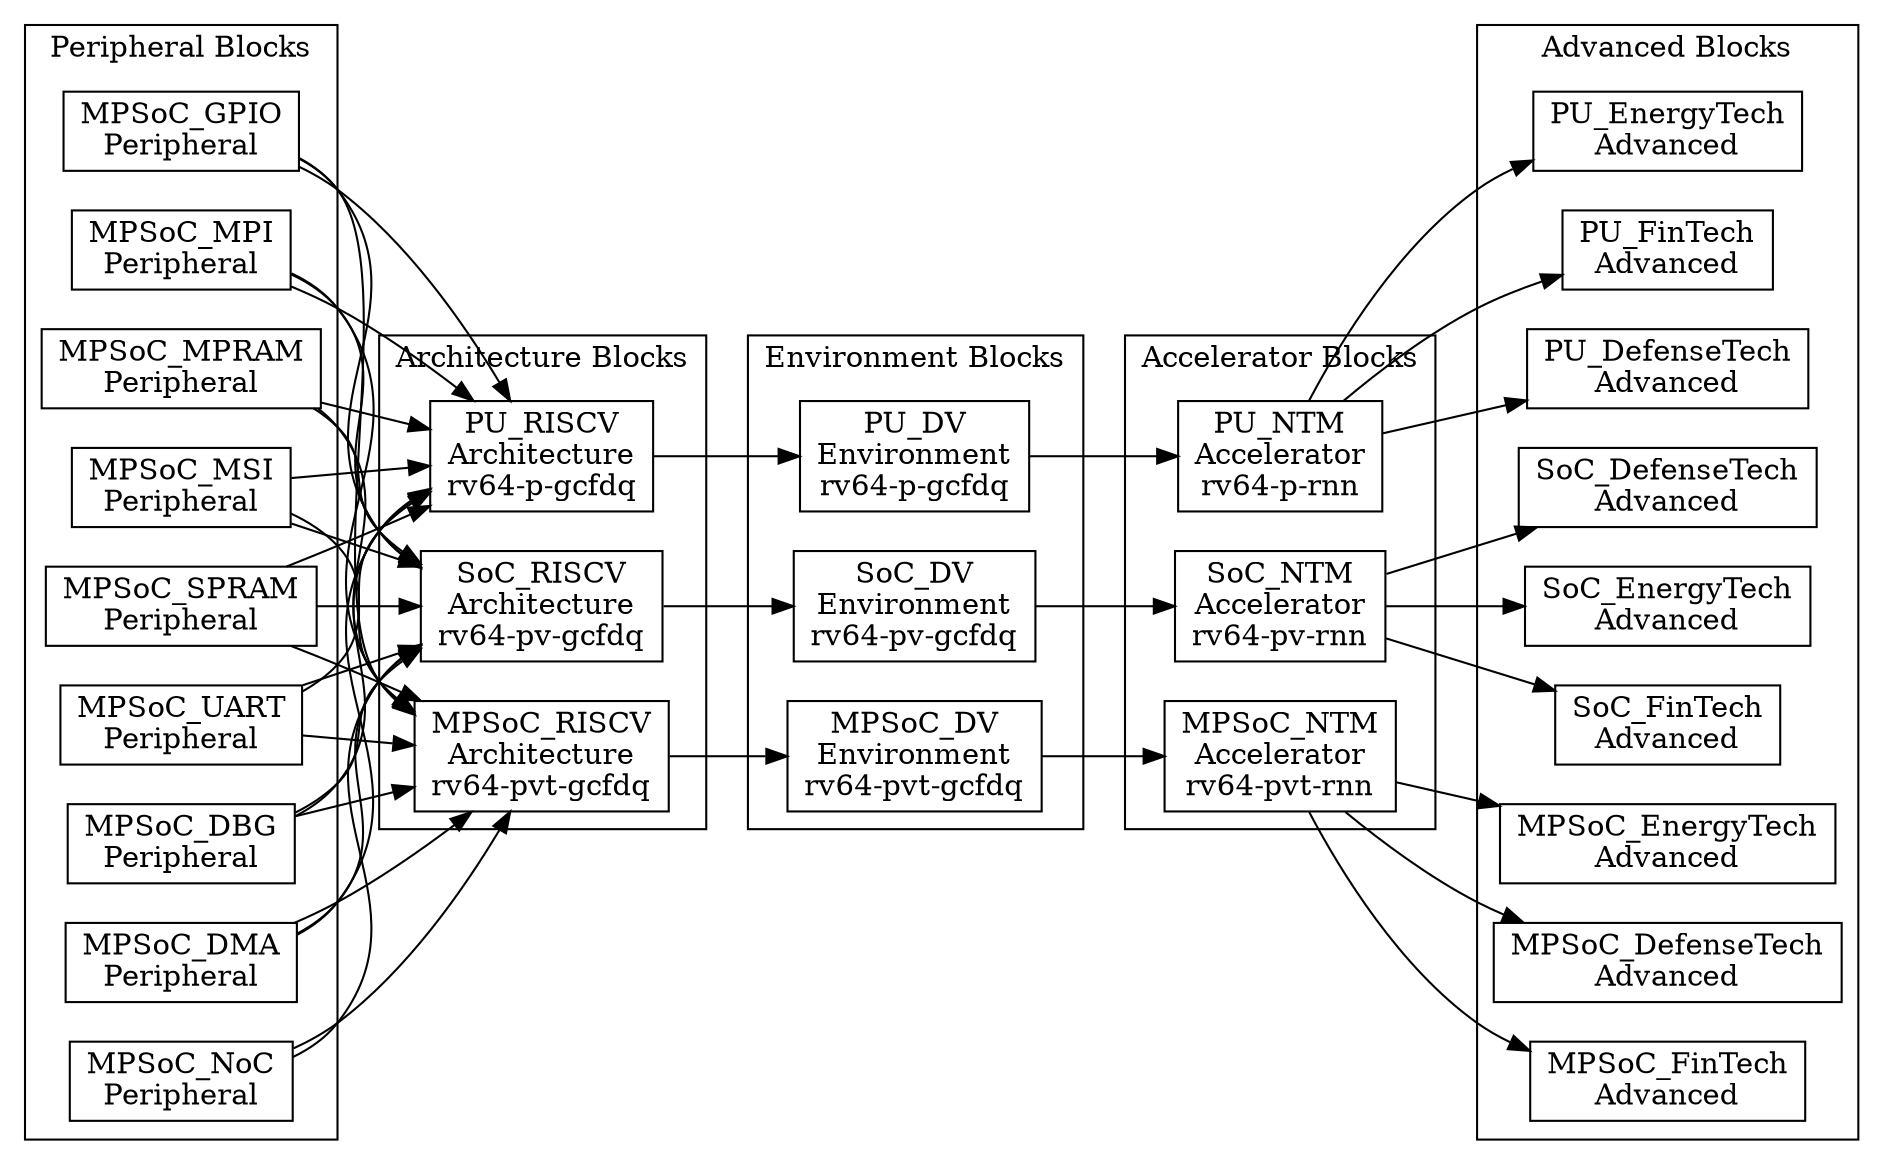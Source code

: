digraph Project {
  // Introduction
  graph [rankdir = LR];
  node[shape=record];

  // Peripheral Blocks
  subgraph "cluster PeripheralBlocks" { label = "Peripheral Blocks";
    MPSoC_DBG[label="MPSoC_DBG\nPeripheral"];
    MPSoC_DMA[label="MPSoC_DMA\nPeripheral"];
    MPSoC_GPIO[label="MPSoC_GPIO\nPeripheral"];
    MPSoC_MPI[label="MPSoC_MPI\nPeripheral"];
    MPSoC_MPRAM[label="MPSoC_MPRAM\nPeripheral"];
    MPSoC_MSI[label="MPSoC_MSI\nPeripheral"];
    MPSoC_NoC[label="MPSoC_NoC\nPeripheral"];
    MPSoC_SPRAM[label="MPSoC_SPRAM\nPeripheral"];
    MPSoC_UART[label="MPSoC_UART\nPeripheral"];
  }

  // Architecture Blocks
  subgraph "cluster ArchitectureBlocks" { label = "Architecture Blocks";
    MPSoC_RISCV[label="MPSoC_RISCV\nArchitecture\nrv64-pvt-gcfdq"];
    SoC_RISCV[label="SoC_RISCV\nArchitecture\nrv64-pv-gcfdq"];
    PU_RISCV[label="PU_RISCV\nArchitecture\nrv64-p-gcfdq"];
  }

  // Environment Blocks
  subgraph "cluster EnvironmentBlocks" { label = "Environment Blocks";
    MPSoC_DV[label="MPSoC_DV\nEnvironment\nrv64-pvt-gcfdq"];
    SoC_DV[label="SoC_DV\nEnvironment\nrv64-pv-gcfdq"];
    PU_DV[label="PU_DV\nEnvironment\nrv64-p-gcfdq"];
  }

  // Accelerator Blocks
  subgraph "cluster AcceleratorBlocks" { label = "Accelerator Blocks";
    MPSoC_NTM[label="MPSoC_NTM\nAccelerator\nrv64-pvt-rnn"];
    SoC_NTM[label="SoC_NTM\nAccelerator\nrv64-pv-rnn"];
    PU_NTM[label="PU_NTM\nAccelerator\nrv64-p-rnn"];
  }

  // Advanced Blocks
  subgraph "cluster AdvancedBlocks" { label = "Advanced Blocks";
    MPSoC_EnergyTech[label="MPSoC_EnergyTech\nAdvanced"];
    SoC_EnergyTech[label="SoC_EnergyTech\nAdvanced"];
    PU_EnergyTech[label="PU_EnergyTech\nAdvanced"];

    MPSoC_FinTech[label="MPSoC_FinTech\nAdvanced"];
    SoC_FinTech[label="SoC_FinTech\nAdvanced"];
    PU_FinTech[label="PU_FinTech\nAdvanced"];

    MPSoC_DefenseTech[label="MPSoC_DefenseTech\nAdvanced"];
    SoC_DefenseTech[label="SoC_DefenseTech\nAdvanced"];
    PU_DefenseTech[label="PU_DefenseTech\nAdvanced"];
  }

  // Peripheral -> Architecture
  MPSoC_DBG -> MPSoC_RISCV;
  MPSoC_DMA -> MPSoC_RISCV;
  MPSoC_GPIO -> MPSoC_RISCV;
  MPSoC_MPI -> MPSoC_RISCV;
  MPSoC_MPRAM -> MPSoC_RISCV;
  MPSoC_MSI -> MPSoC_RISCV;
  MPSoC_NoC -> MPSoC_RISCV;
  MPSoC_SPRAM -> MPSoC_RISCV;
  MPSoC_UART -> MPSoC_RISCV;

  MPSoC_DBG -> SoC_RISCV;
  MPSoC_DMA -> SoC_RISCV;
  MPSoC_GPIO -> SoC_RISCV;
  MPSoC_MPI -> SoC_RISCV;
  MPSoC_MPRAM -> SoC_RISCV;
  MPSoC_MSI -> SoC_RISCV;
  MPSoC_NoC -> SoC_RISCV;
  MPSoC_SPRAM -> SoC_RISCV;
  MPSoC_UART -> SoC_RISCV;

  MPSoC_DBG -> PU_RISCV;
  MPSoC_DMA -> PU_RISCV;
  MPSoC_GPIO -> PU_RISCV;
  MPSoC_MPI -> PU_RISCV;
  MPSoC_MPRAM -> PU_RISCV;
  MPSoC_MSI -> PU_RISCV;
  MPSoC_SPRAM -> PU_RISCV;
  MPSoC_UART -> PU_RISCV;

  // Architecture -> Environment
  PU_RISCV -> PU_DV;

  SoC_RISCV -> SoC_DV;

  MPSoC_RISCV -> MPSoC_DV;

  // Environment -> Accelerator
  PU_DV -> PU_NTM;

  SoC_DV -> SoC_NTM;

  MPSoC_DV -> MPSoC_NTM;

  // Accelerator -> Advanced
  PU_NTM -> PU_EnergyTech;

  SoC_NTM -> SoC_EnergyTech;

  MPSoC_NTM -> MPSoC_EnergyTech;

  PU_NTM -> PU_FinTech;

  SoC_NTM -> SoC_FinTech;

  MPSoC_NTM -> MPSoC_FinTech;

  PU_NTM -> PU_DefenseTech;

  SoC_NTM -> SoC_DefenseTech;

  MPSoC_NTM -> MPSoC_DefenseTech;
}
